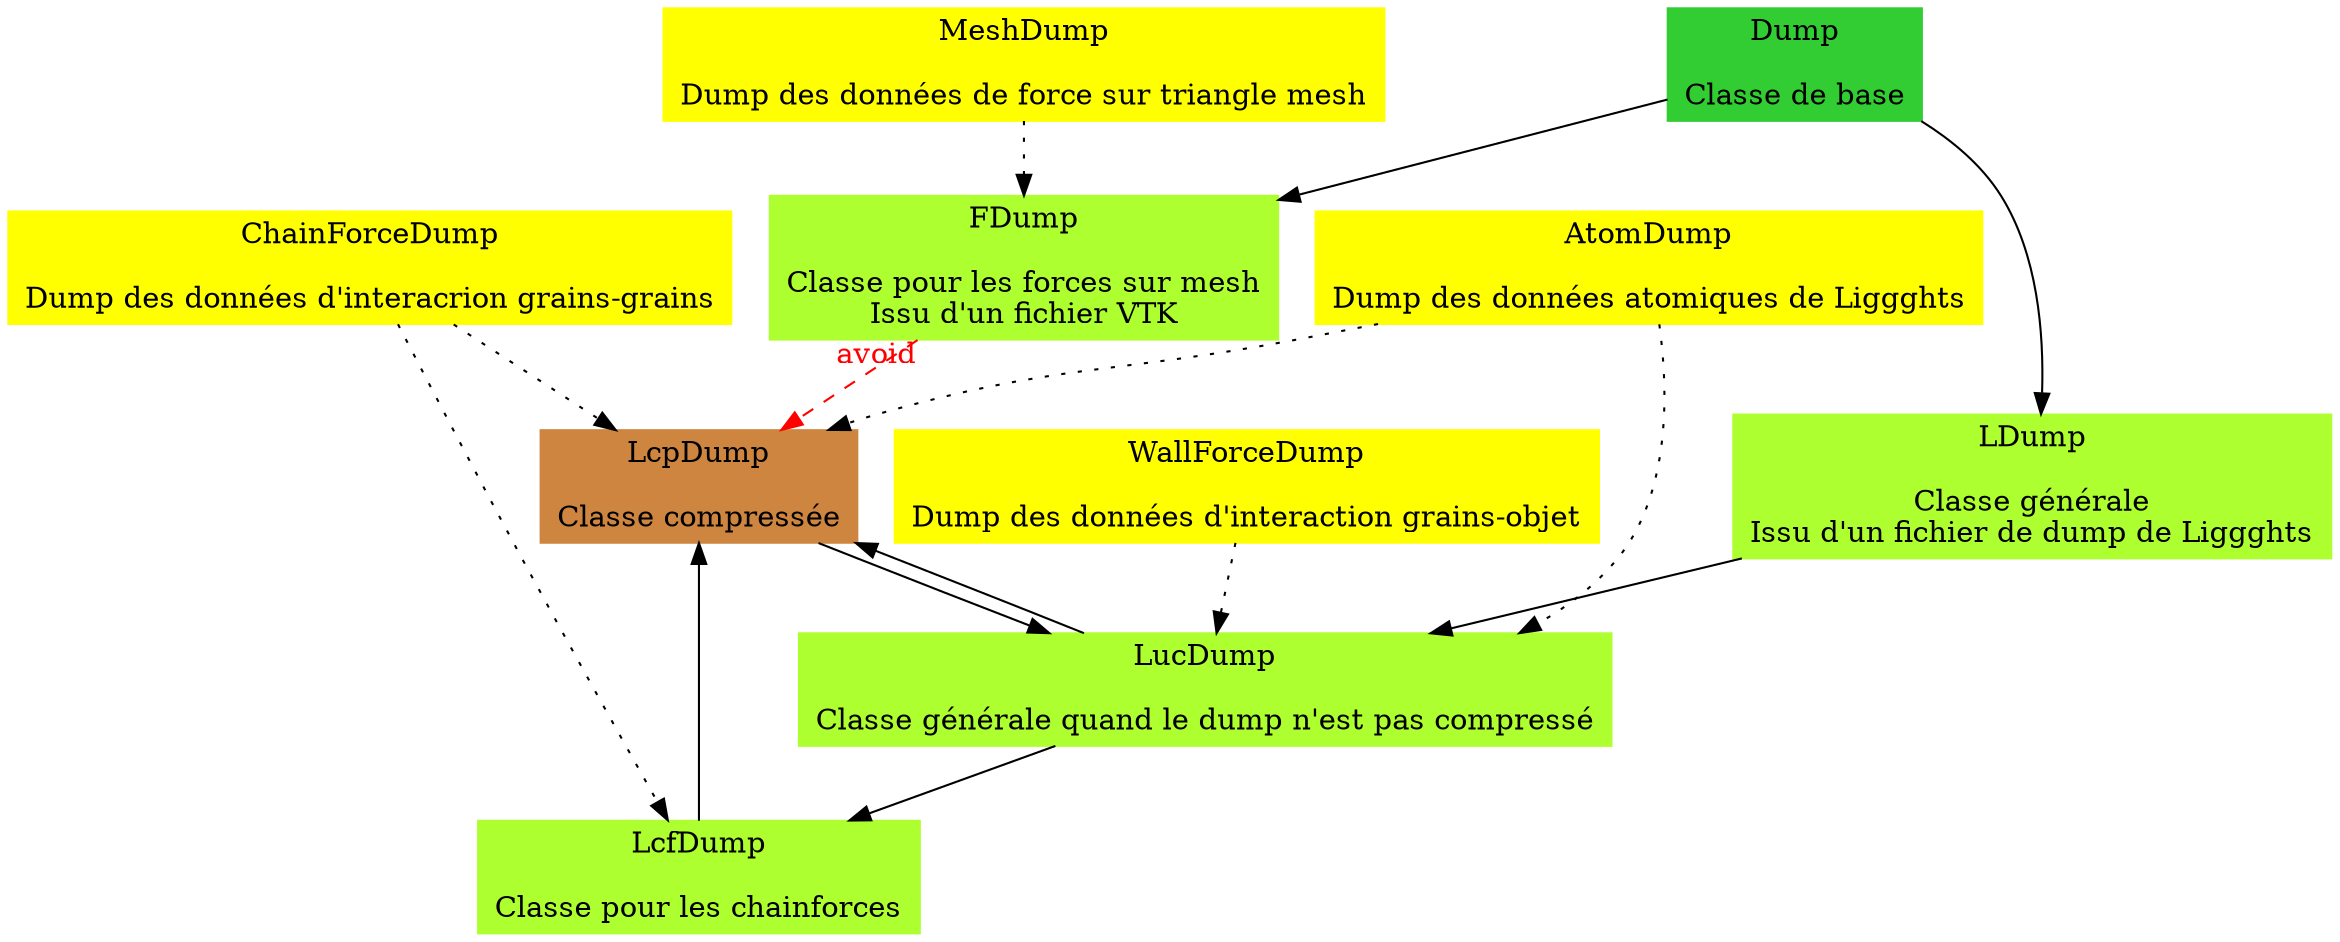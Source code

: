Digraph G {
node [shape=box] ;

Dump [rank=source, label="Dump\n\nClasse de base", color=limegreen, style=filled]
FDump [label="FDump\n\nClasse pour les forces sur mesh\nIssu d'un fichier VTK", color=greenyellow, style=filled]
LDump [label="LDump\n\nClasse générale\nIssu d'un fichier de dump de Liggghts", color=greenyellow, style=filled]
LucDump [label="LucDump\n\nClasse générale quand le dump n'est pas compressé", color=greenyellow, style=filled]
LcfDump [label="LcfDump\n\nClasse pour les chainforces", color=greenyellow, style=filled]
LcpDump [label="LcpDump\n\nClasse compressée", color=peru, style=filled]
AtomDump [label="AtomDump\n\nDump des données atomiques de Liggghts", color=yellow, style=filled]
WallForceDump [label="WallForceDump\n\nDump des données d'interaction grains-objet", color=yellow, style=filled]
ChainForceDump [label="ChainForceDump\n\nDump des données d'interacrion grains-grains", color=yellow, style=filled]
MeshDump [label="MeshDump\n\nDump des données de force sur triangle mesh", color=yellow, style=filled]

 
Dump -> FDump ;
FDump -> LcpDump  [style=dashed, taillabel="avoid", labelfontcolor=red, color=red];
Dump -> LDump -> LucDump ; 
LucDump -> LcpDump ;
LcpDump -> LucDump ; 
LucDump -> LcfDump ;
LcfDump -> LcpDump ; 

AtomDump -> LucDump [style=dotted]; 
AtomDump -> LcpDump [style=dotted]; 
WallForceDump -> LucDump [style=dotted]; 
ChainForceDump -> LcfDump [style=dotted] ; 
ChainForceDump -> LcpDump [style=dotted] ; 
MeshDump -> FDump [style=dotted] ; 


} 

